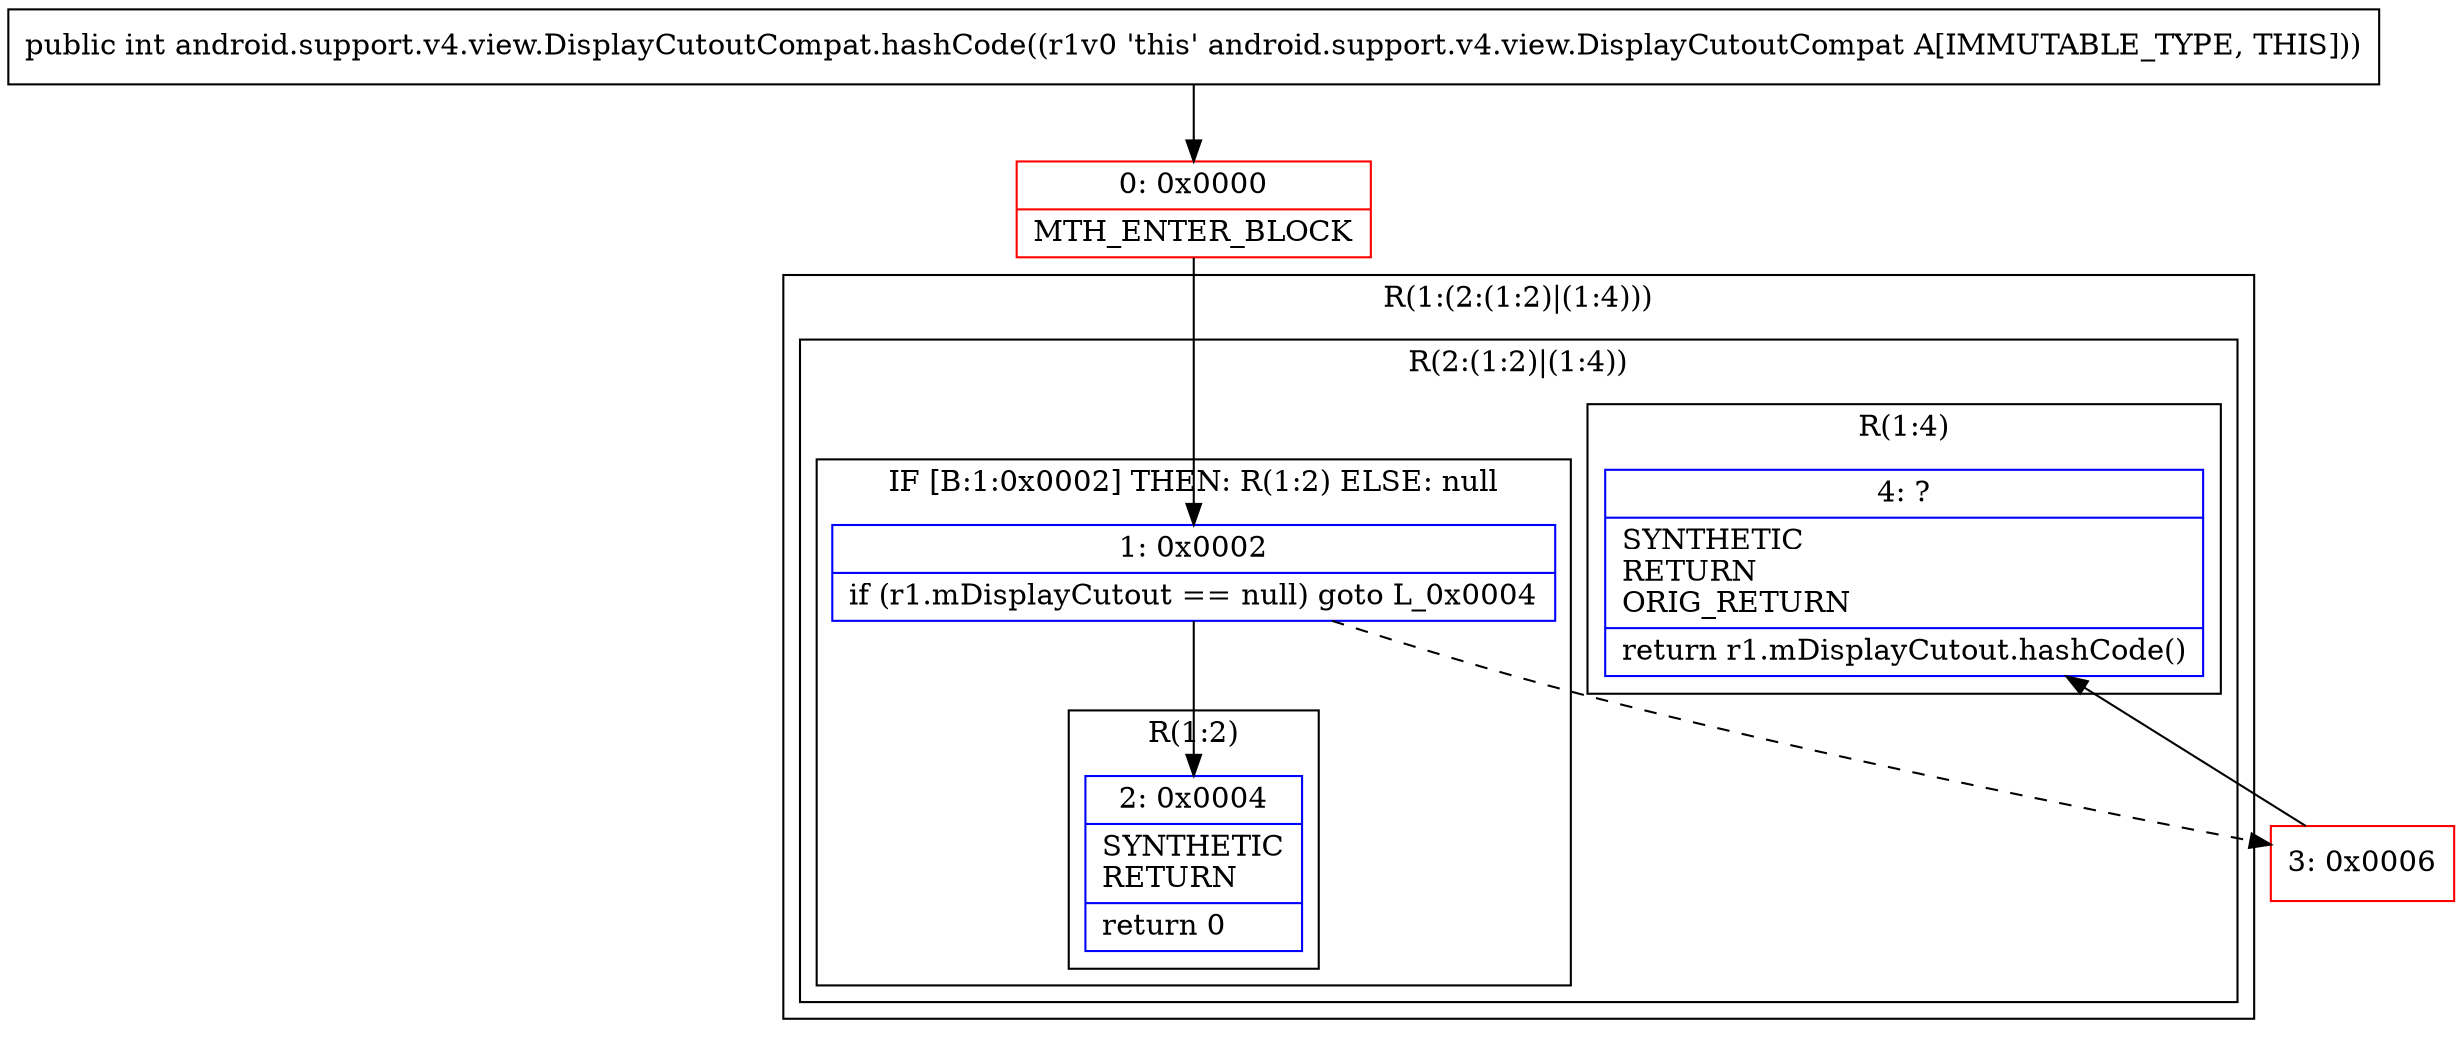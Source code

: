 digraph "CFG forandroid.support.v4.view.DisplayCutoutCompat.hashCode()I" {
subgraph cluster_Region_1862081754 {
label = "R(1:(2:(1:2)|(1:4)))";
node [shape=record,color=blue];
subgraph cluster_Region_996088568 {
label = "R(2:(1:2)|(1:4))";
node [shape=record,color=blue];
subgraph cluster_IfRegion_767474047 {
label = "IF [B:1:0x0002] THEN: R(1:2) ELSE: null";
node [shape=record,color=blue];
Node_1 [shape=record,label="{1\:\ 0x0002|if (r1.mDisplayCutout == null) goto L_0x0004\l}"];
subgraph cluster_Region_830748023 {
label = "R(1:2)";
node [shape=record,color=blue];
Node_2 [shape=record,label="{2\:\ 0x0004|SYNTHETIC\lRETURN\l|return 0\l}"];
}
}
subgraph cluster_Region_924447825 {
label = "R(1:4)";
node [shape=record,color=blue];
Node_4 [shape=record,label="{4\:\ ?|SYNTHETIC\lRETURN\lORIG_RETURN\l|return r1.mDisplayCutout.hashCode()\l}"];
}
}
}
Node_0 [shape=record,color=red,label="{0\:\ 0x0000|MTH_ENTER_BLOCK\l}"];
Node_3 [shape=record,color=red,label="{3\:\ 0x0006}"];
MethodNode[shape=record,label="{public int android.support.v4.view.DisplayCutoutCompat.hashCode((r1v0 'this' android.support.v4.view.DisplayCutoutCompat A[IMMUTABLE_TYPE, THIS])) }"];
MethodNode -> Node_0;
Node_1 -> Node_2;
Node_1 -> Node_3[style=dashed];
Node_0 -> Node_1;
Node_3 -> Node_4;
}

